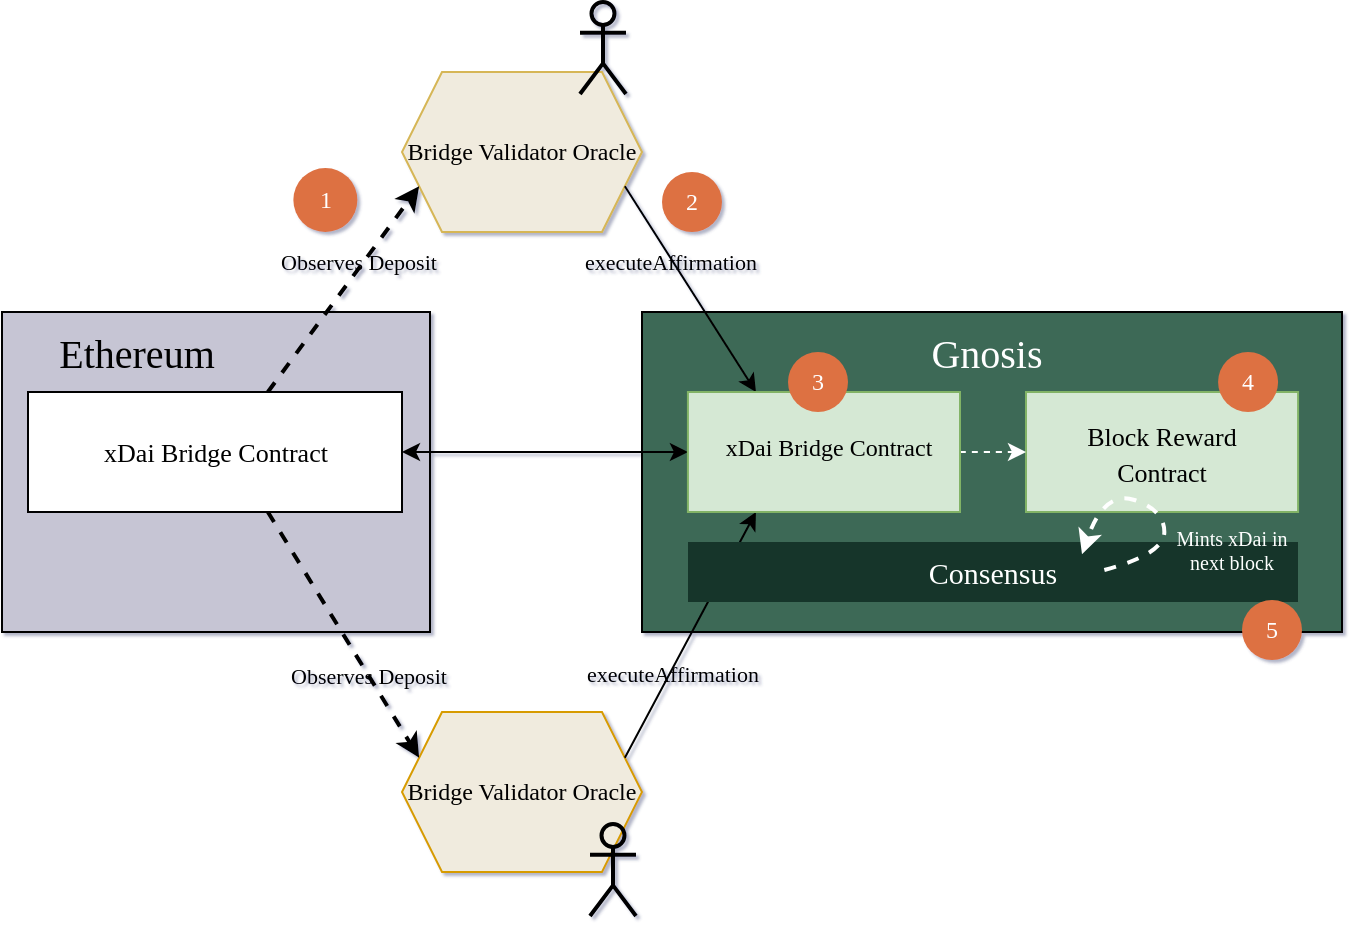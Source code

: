 <mxfile>
    <diagram id="NdUGr_FPVf6bdGO9faId" name="Page-1">
        <mxGraphModel dx="997" dy="692" grid="1" gridSize="10" guides="1" tooltips="1" connect="1" arrows="1" fold="1" page="1" pageScale="1" pageWidth="827" pageHeight="1169" background="#ffffff" math="0" shadow="1">
            <root>
                <mxCell id="0"/>
                <mxCell id="1" parent="0"/>
                <mxCell id="2" value="" style="rounded=0;whiteSpace=wrap;html=1;fontFamily=Comic Sans MS;labelBackgroundColor=#3E6957;fillColor=#3e6957;" vertex="1" parent="1">
                    <mxGeometry x="510" y="360" width="350" height="160" as="geometry"/>
                </mxCell>
                <mxCell id="3" value="" style="rounded=0;whiteSpace=wrap;html=1;fontFamily=Comic Sans MS;fontColor=none;noLabel=1;labelBackgroundColor=none;fillColor=#c6c5d4;" vertex="1" parent="1">
                    <mxGeometry x="190" y="360" width="214" height="160" as="geometry"/>
                </mxCell>
                <mxCell id="4" value="Ethereum" style="text;html=1;strokeColor=none;fillColor=none;align=center;verticalAlign=middle;whiteSpace=wrap;rounded=0;fontFamily=Comic Sans MS;fontSize=20;" vertex="1" parent="1">
                    <mxGeometry x="190" y="360" width="135" height="40" as="geometry"/>
                </mxCell>
                <mxCell id="5" value="Gnosis" style="text;html=1;strokeColor=none;fillColor=none;align=center;verticalAlign=middle;whiteSpace=wrap;rounded=0;fontFamily=Comic Sans MS;fontSize=20;fontColor=#FFFFFF;" vertex="1" parent="1">
                    <mxGeometry x="615" y="360" width="135" height="40" as="geometry"/>
                </mxCell>
                <mxCell id="33" value="Bridge Validator Oracle" style="shape=hexagon;perimeter=hexagonPerimeter2;whiteSpace=wrap;html=1;fixedSize=1;fillColor=#F0EBDE;strokeColor=#d79b00;fontFamily=Comic Sans MS;rounded=0;" vertex="1" parent="1">
                    <mxGeometry x="390" y="560" width="120" height="80" as="geometry"/>
                </mxCell>
                <mxCell id="34" value="Bridge Validator Oracle" style="shape=hexagon;perimeter=hexagonPerimeter2;whiteSpace=wrap;html=1;fixedSize=1;fillColor=#F0EBDE;strokeColor=#d6b656;fontFamily=Comic Sans MS;rounded=0;" vertex="1" parent="1">
                    <mxGeometry x="390" y="240" width="120" height="80" as="geometry"/>
                </mxCell>
                <mxCell id="35" value="executeAffirmation" style="endArrow=classic;html=1;exitX=1;exitY=0.25;exitDx=0;exitDy=0;entryX=0.25;entryY=1;entryDx=0;entryDy=0;strokeWidth=1;fontFamily=Comic Sans MS;labelBackgroundColor=none;rounded=0;curved=1;" edge="1" parent="1" source="33" target="7">
                    <mxGeometry x="-0.319" y="-1" width="50" height="50" relative="1" as="geometry">
                        <mxPoint x="460" y="510" as="sourcePoint"/>
                        <mxPoint x="510" y="460" as="targetPoint"/>
                        <mxPoint as="offset"/>
                    </mxGeometry>
                </mxCell>
                <mxCell id="36" value="executeAffirmation" style="endArrow=classic;html=1;exitX=1;exitY=0.75;exitDx=0;exitDy=0;entryX=0.25;entryY=0;entryDx=0;entryDy=0;strokeWidth=1;fontFamily=Comic Sans MS;labelBackgroundColor=none;rounded=0;curved=1;" edge="1" parent="1" source="34" target="7">
                    <mxGeometry x="-0.269" width="50" height="50" relative="1" as="geometry">
                        <mxPoint x="545" y="565" as="sourcePoint"/>
                        <mxPoint x="598.973" y="470" as="targetPoint"/>
                        <mxPoint x="-1" as="offset"/>
                    </mxGeometry>
                </mxCell>
                <mxCell id="37" value="Observes Deposit" style="endArrow=classic;dashed=1;html=1;strokeWidth=2;entryX=0;entryY=0.25;entryDx=0;entryDy=0;exitX=0.75;exitY=1;exitDx=0;exitDy=0;endFill=1;fontFamily=Comic Sans MS;labelBackgroundColor=none;rounded=0;curved=1;" edge="1" parent="1" target="33">
                    <mxGeometry x="0.332" width="50" height="50" relative="1" as="geometry">
                        <mxPoint x="322.929" y="460" as="sourcePoint"/>
                        <mxPoint x="510" y="460" as="targetPoint"/>
                        <mxPoint as="offset"/>
                    </mxGeometry>
                </mxCell>
                <mxCell id="39" value="Observes Deposit" style="endArrow=classic;dashed=1;html=1;strokeWidth=2;entryX=0;entryY=0.75;entryDx=0;entryDy=0;exitX=0.75;exitY=0;exitDx=0;exitDy=0;endFill=1;fontFamily=Comic Sans MS;labelBackgroundColor=none;rounded=0;curved=1;" edge="1" parent="1" target="34">
                    <mxGeometry x="0.238" y="2" width="50" height="50" relative="1" as="geometry">
                        <mxPoint x="322.929" y="400" as="sourcePoint"/>
                        <mxPoint x="350" y="565" as="targetPoint"/>
                        <mxPoint as="offset"/>
                    </mxGeometry>
                </mxCell>
                <mxCell id="41" value="&lt;font style=&quot;font-size: 13px&quot;&gt;Block Reward&lt;br&gt;Contract&lt;/font&gt;" style="rounded=0;whiteSpace=wrap;html=1;fontFamily=Comic Sans MS;fillColor=#d5e8d4;strokeColor=#82b366;fontSize=15;" vertex="1" parent="1">
                    <mxGeometry x="702" y="400" width="136.04" height="60" as="geometry"/>
                </mxCell>
                <mxCell id="44" value="Consensus" style="rounded=0;whiteSpace=wrap;html=1;fontFamily=Comic Sans MS;fillColor=#133629;strokeColor=none;fontSize=15;fontColor=#FFFFFF;" vertex="1" parent="1">
                    <mxGeometry x="533" y="475" width="305" height="30" as="geometry"/>
                </mxCell>
                <mxCell id="45" value="" style="endArrow=classic;dashed=1;html=1;strokeWidth=1;exitX=1;exitY=0.5;exitDx=0;exitDy=0;endFill=1;fontColor=#FFFFFF;labelBackgroundColor=none;strokeColor=#FFFFFF;fontFamily=Comic Sans MS;rounded=0;curved=1;" edge="1" parent="1" source="7" target="41">
                    <mxGeometry x="-0.063" y="12" width="50" height="50" relative="1" as="geometry">
                        <mxPoint x="332.929" y="410" as="sourcePoint"/>
                        <mxPoint x="354" y="280" as="targetPoint"/>
                        <mxPoint as="offset"/>
                    </mxGeometry>
                </mxCell>
                <mxCell id="54" value="" style="endArrow=classic;html=1;dashed=1;labelBackgroundColor=none;fontFamily=Comic Sans MS;fontSize=12;fontColor=#FFFFFF;strokeWidth=2;entryX=0.044;entryY=1.013;entryDx=0;entryDy=0;entryPerimeter=0;strokeColor=#FFFFFF;rounded=0;curved=1;" edge="1" parent="1">
                    <mxGeometry width="50" height="50" relative="1" as="geometry">
                        <mxPoint x="741.17" y="489" as="sourcePoint"/>
                        <mxPoint x="730.002" y="481.08" as="targetPoint"/>
                        <Array as="points">
                            <mxPoint x="771.17" y="481"/>
                            <mxPoint x="771.17" y="459"/>
                            <mxPoint x="741.17" y="449"/>
                        </Array>
                    </mxGeometry>
                </mxCell>
                <mxCell id="56" value="Mints xDai in next block" style="text;html=1;strokeColor=none;fillColor=none;align=center;verticalAlign=middle;whiteSpace=wrap;rounded=0;dashed=1;fontFamily=Comic Sans MS;fontSize=10;fontColor=#FFFFFF;" vertex="1" parent="1">
                    <mxGeometry x="770" y="464" width="70" height="30" as="geometry"/>
                </mxCell>
                <mxCell id="57" value="1" style="ellipse;whiteSpace=wrap;html=1;dashed=1;fontFamily=Comic Sans MS;fontSize=12;fontColor=#FFFFFF;strokeColor=none;strokeWidth=2;fillColor=#DD7143;rounded=0;" vertex="1" parent="1">
                    <mxGeometry x="335.68" y="288" width="32" height="32" as="geometry"/>
                </mxCell>
                <mxCell id="58" value="2" style="ellipse;whiteSpace=wrap;html=1;dashed=1;fontFamily=Comic Sans MS;fontSize=12;fontColor=#FFFFFF;strokeColor=none;strokeWidth=2;fillColor=#DD7143;rounded=0;" vertex="1" parent="1">
                    <mxGeometry x="520" y="290" width="30" height="30" as="geometry"/>
                </mxCell>
                <mxCell id="60" value="5" style="ellipse;whiteSpace=wrap;html=1;dashed=1;fontFamily=Comic Sans MS;fontSize=12;fontColor=#FFFFFF;strokeColor=none;strokeWidth=2;fillColor=#DD7143;rounded=0;" vertex="1" parent="1">
                    <mxGeometry x="810" y="504" width="30" height="30" as="geometry"/>
                </mxCell>
                <mxCell id="61" value="4" style="ellipse;whiteSpace=wrap;html=1;dashed=1;fontFamily=Comic Sans MS;fontSize=12;fontColor=#FFFFFF;strokeColor=none;strokeWidth=2;fillColor=#DD7143;rounded=0;" vertex="1" parent="1">
                    <mxGeometry x="798.04" y="380" width="30" height="30" as="geometry"/>
                </mxCell>
                <mxCell id="9" value="" style="rounded=0;whiteSpace=wrap;html=1;fontFamily=Comic Sans MS;" vertex="1" parent="1">
                    <mxGeometry x="203" y="400" width="187" height="60" as="geometry"/>
                </mxCell>
                <mxCell id="10" value="" style="endArrow=classic;startArrow=classic;html=1;fontFamily=Comic Sans MS;entryX=0;entryY=0.5;entryDx=0;entryDy=0;exitX=1;exitY=0.5;exitDx=0;exitDy=0;rounded=0;curved=1;" edge="1" parent="1" source="9" target="7">
                    <mxGeometry width="50" height="50" relative="1" as="geometry">
                        <mxPoint x="377.571" y="400" as="sourcePoint"/>
                        <mxPoint x="444.054" y="540" as="targetPoint"/>
                    </mxGeometry>
                </mxCell>
                <mxCell id="11" value="xDai Bridge Contract" style="text;html=1;strokeColor=none;fillColor=none;align=center;verticalAlign=middle;whiteSpace=wrap;rounded=0;fontFamily=Comic Sans MS;fontSize=13;" vertex="1" parent="1">
                    <mxGeometry x="238.16" y="414.5" width="117.68" height="31" as="geometry"/>
                </mxCell>
                <mxCell id="43" value="" style="group;fontFamily=Comic Sans MS;fontSize=11;rounded=0;" vertex="1" connectable="0" parent="1">
                    <mxGeometry x="532.96" y="400" width="147.04" height="60" as="geometry"/>
                </mxCell>
                <mxCell id="7" value="" style="rounded=0;whiteSpace=wrap;html=1;fontFamily=Comic Sans MS;fillColor=#d5e8d4;strokeColor=#82b366;" vertex="1" parent="43">
                    <mxGeometry width="136.04" height="60" as="geometry"/>
                </mxCell>
                <mxCell id="8" value="xDai Bridge Contract" style="text;html=1;strokeColor=none;fillColor=none;align=center;verticalAlign=middle;whiteSpace=wrap;rounded=0;fontFamily=Comic Sans MS;fontSize=12;" vertex="1" parent="43">
                    <mxGeometry x="14.58" y="13" width="111.46" height="30" as="geometry"/>
                </mxCell>
                <mxCell id="59" value="3" style="ellipse;whiteSpace=wrap;html=1;dashed=1;fontFamily=Comic Sans MS;fontSize=12;fontColor=#FFFFFF;strokeColor=none;strokeWidth=2;fillColor=#DD7143;rounded=0;" vertex="1" parent="1">
                    <mxGeometry x="583" y="380" width="30" height="30" as="geometry"/>
                </mxCell>
                <mxCell id="63" value="" style="shape=umlActor;verticalLabelPosition=bottom;verticalAlign=top;html=1;outlineConnect=0;fontFamily=Comic Sans MS;fontSize=13;fontColor=#FFFFFF;strokeColor=default;strokeWidth=2;fillColor=none;rounded=0;" vertex="1" parent="1">
                    <mxGeometry x="479" y="205" width="23" height="46" as="geometry"/>
                </mxCell>
                <mxCell id="66" value="" style="shape=umlActor;verticalLabelPosition=bottom;verticalAlign=top;html=1;outlineConnect=0;fontFamily=Comic Sans MS;fontSize=13;fontColor=#FFFFFF;strokeColor=default;strokeWidth=2;fillColor=none;rounded=0;" vertex="1" parent="1">
                    <mxGeometry x="484" y="616" width="23" height="46" as="geometry"/>
                </mxCell>
            </root>
        </mxGraphModel>
    </diagram>
</mxfile>